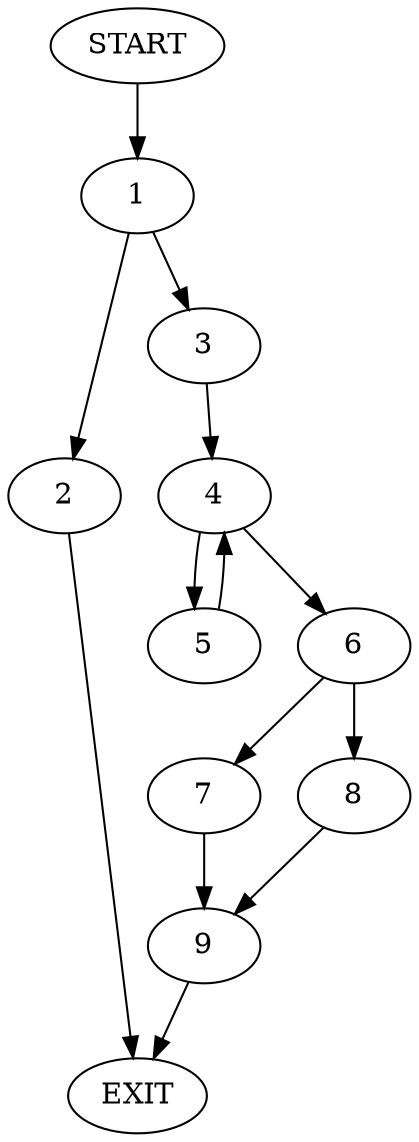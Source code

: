 digraph {
0 [label="START"]
10 [label="EXIT"]
0 -> 1
1 -> 2
1 -> 3
2 -> 10
3 -> 4
4 -> 5
4 -> 6
5 -> 4
6 -> 7
6 -> 8
7 -> 9
8 -> 9
9 -> 10
}
